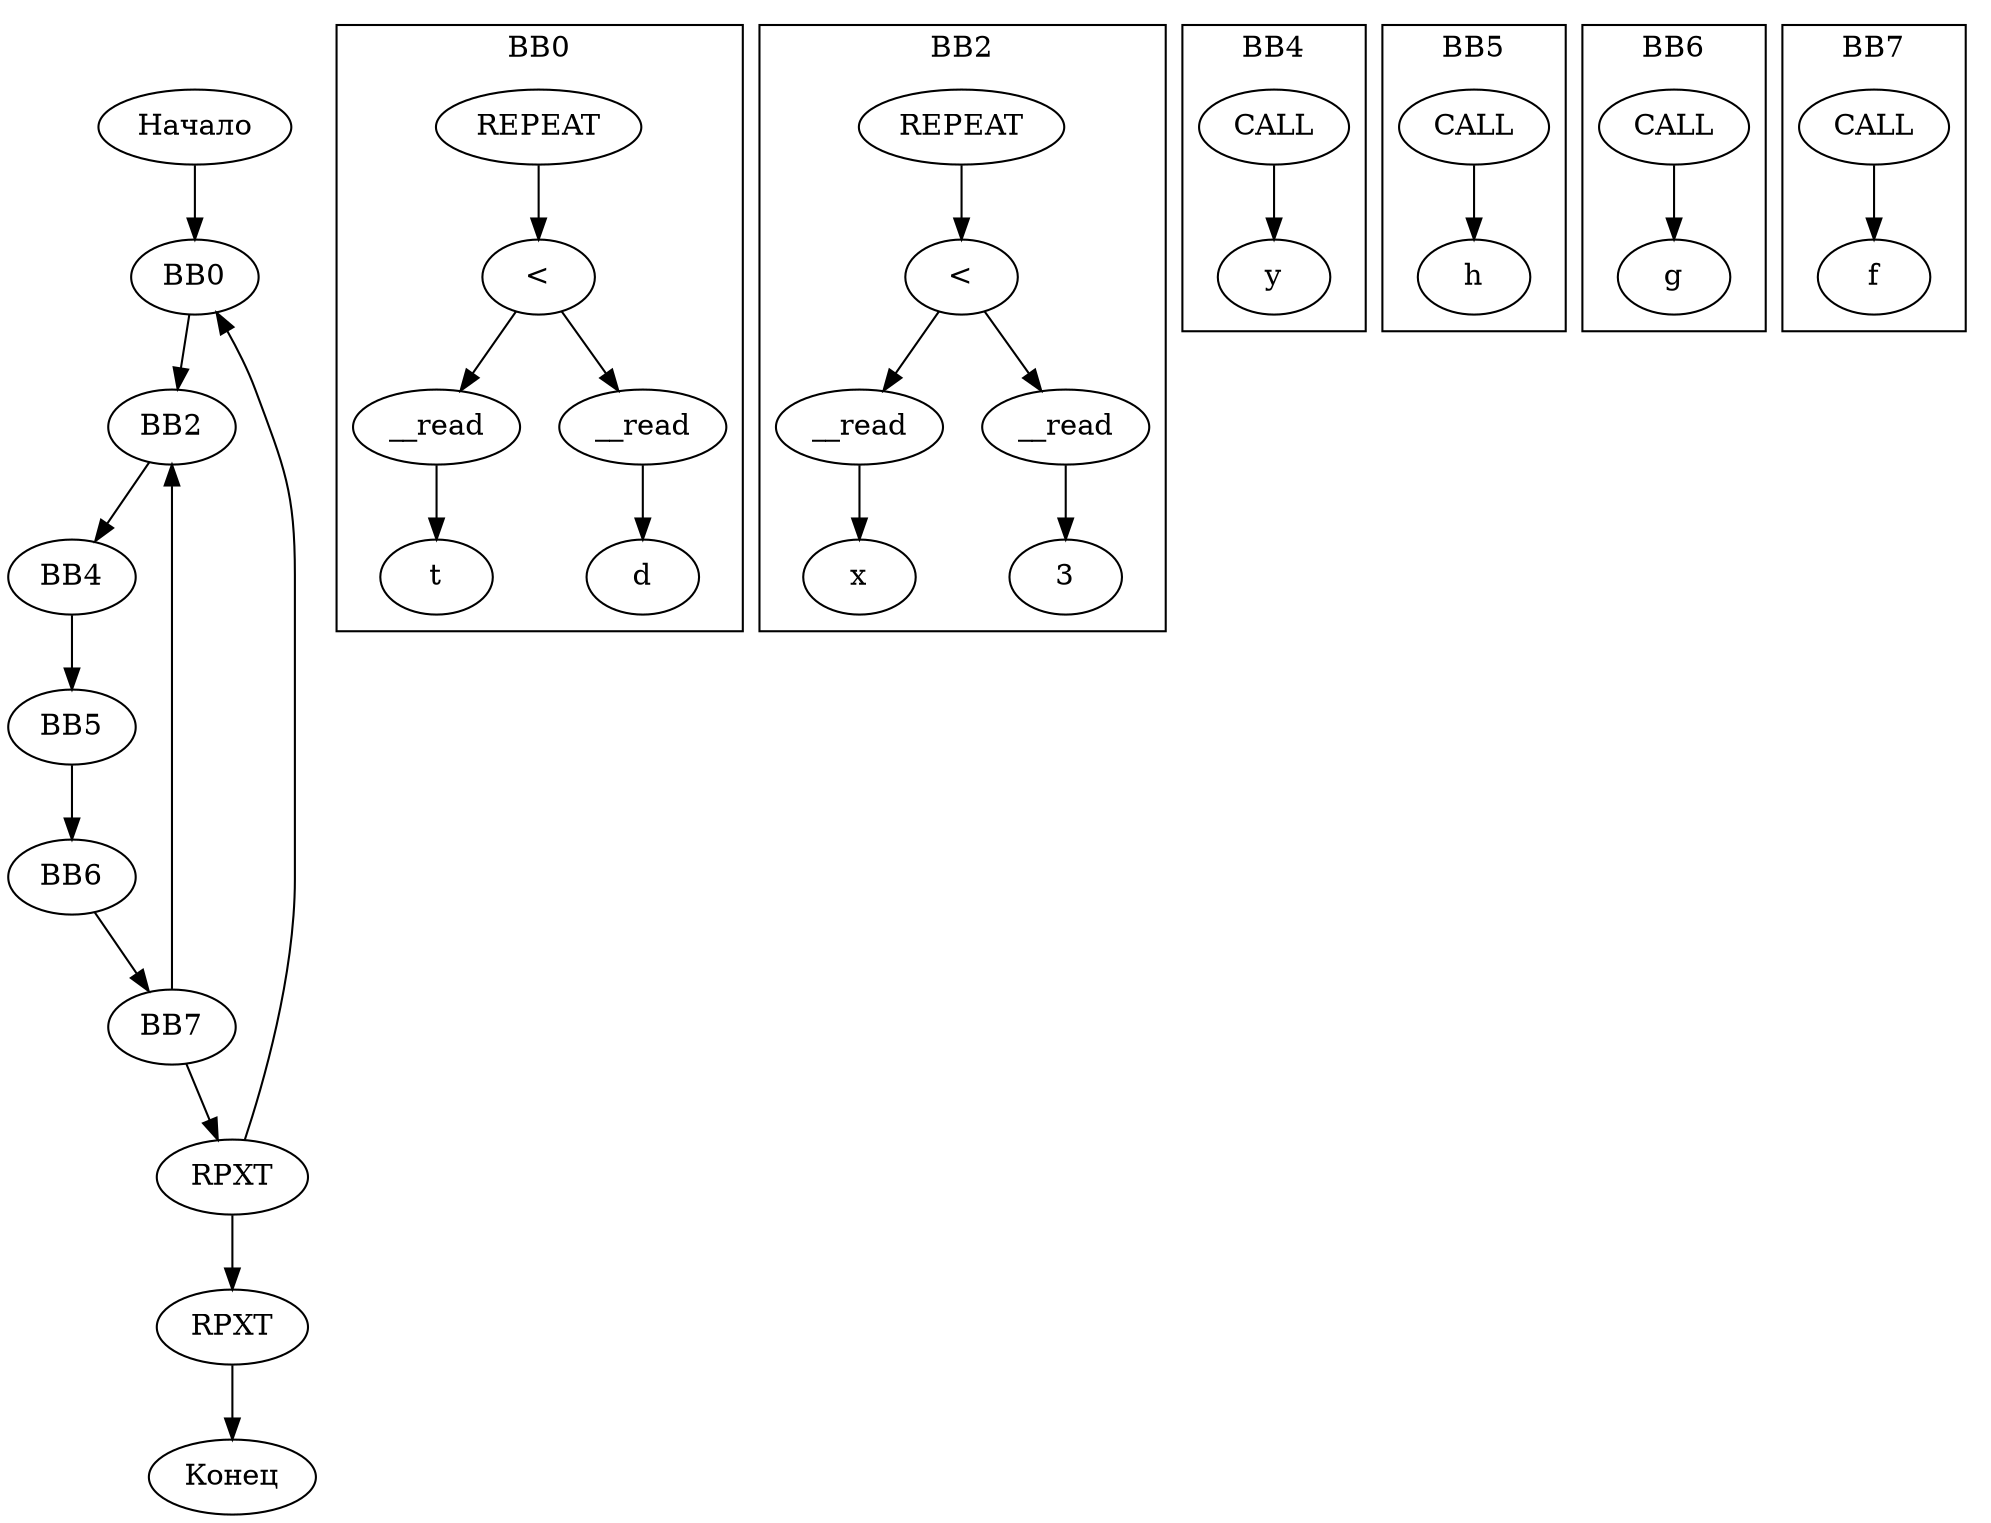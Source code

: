 digraph G {
    rankdir=TB;
    start [label="Начало"];
    end [label="Конец"];
    node0 [label="BB0"];
    node1 [label="RPXT"];
    node2 [label="BB2"];
    node3 [label="RPXT"];
    node4 [label="BB4"];
    node5 [label="BB5"];
    node6 [label="BB6"];
    node7 [label="BB7"];
    node0 -> node2;
    node2 -> node4;
    node3 -> node0;
    node3 -> node1;
    node4 -> node5;
    node5 -> node6;
    node6 -> node7;
    node7 -> node2;
    node7 -> node3;
    start -> node0;
    node1 -> end;
subgraph cluster_0 {
    label="BB0";
    cluster_0_node724190968 [label="REPEAT"];
    cluster_0_node724191280 [label="<"];
    cluster_0_node1783588476 [label="__read"];
    cluster_0_node724191592 [label="t"];
    cluster_0_node3711023891 [label="__read"];
    cluster_0_node724192216 [label="d"];
    cluster_0_node724190968 -> cluster_0_node724191280;
    cluster_0_node724191280 -> cluster_0_node1783588476;
    cluster_0_node1783588476 -> cluster_0_node724191592;
    cluster_0_node724191280 -> cluster_0_node3711023891;
    cluster_0_node3711023891 -> cluster_0_node724192216;
}
subgraph cluster_2 {
    label="BB2";
    cluster_2_node724189096 [label="REPEAT"];
    cluster_2_node724189408 [label="<"];
    cluster_2_node1901434965 [label="__read"];
    cluster_2_node724189720 [label="x"];
    cluster_2_node437063998 [label="__read"];
    cluster_2_node724190344 [label="3"];
    cluster_2_node724189096 -> cluster_2_node724189408;
    cluster_2_node724189408 -> cluster_2_node1901434965;
    cluster_2_node1901434965 -> cluster_2_node724189720;
    cluster_2_node724189408 -> cluster_2_node437063998;
    cluster_2_node437063998 -> cluster_2_node724190344;
}
subgraph cluster_4 {
    label="BB4";
    cluster_4_node724185976 [label="CALL"];
    cluster_4_node724185664 [label="y"];
    cluster_4_node724185976 -> cluster_4_node724185664;
}
subgraph cluster_5 {
    label="BB5";
    cluster_5_node724186600 [label="CALL"];
    cluster_5_node724184416 [label="h"];
    cluster_5_node724186600 -> cluster_5_node724184416;
}
subgraph cluster_6 {
    label="BB6";
    cluster_6_node724187224 [label="CALL"];
    cluster_6_node724182856 [label="g"];
    cluster_6_node724187224 -> cluster_6_node724182856;
}
subgraph cluster_7 {
    label="BB7";
    cluster_7_node724187848 [label="CALL"];
    cluster_7_node724176304 [label="f"];
    cluster_7_node724187848 -> cluster_7_node724176304;
}
}
